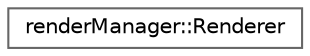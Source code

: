 digraph "Graphical Class Hierarchy"
{
 // LATEX_PDF_SIZE
  bgcolor="transparent";
  edge [fontname=Helvetica,fontsize=10,labelfontname=Helvetica,labelfontsize=10];
  node [fontname=Helvetica,fontsize=10,shape=box,height=0.2,width=0.4];
  rankdir="LR";
  Node0 [id="Node000000",label="renderManager::Renderer",height=0.2,width=0.4,color="grey40", fillcolor="white", style="filled",URL="$classrender_manager_1_1_renderer.html",tooltip=" "];
}

